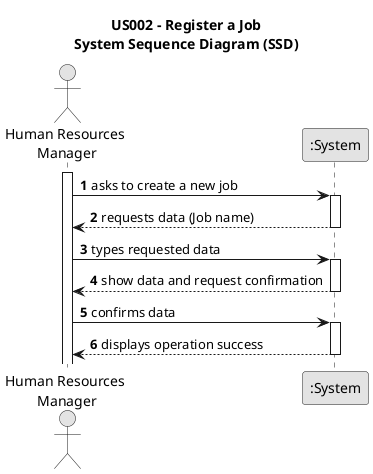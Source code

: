 @startuml
skinparam monochrome true
skinparam packageStyle rectangle
skinparam shadowing false

title US002 - Register a Job\nSystem Sequence Diagram (SSD)

autonumber

actor "Human Resources\n Manager" as Employee
participant ":System" as System

activate Employee

    Employee -> System : asks to create a new job
    activate System

        System --> Employee : requests data (Job name)
    deactivate System

    Employee -> System : types requested data
    activate System

        System --> Employee : show data and request confirmation
    deactivate System

    Employee -> System : confirms data
        activate System

            System --> Employee : displays operation success
        deactivate System

@enduml